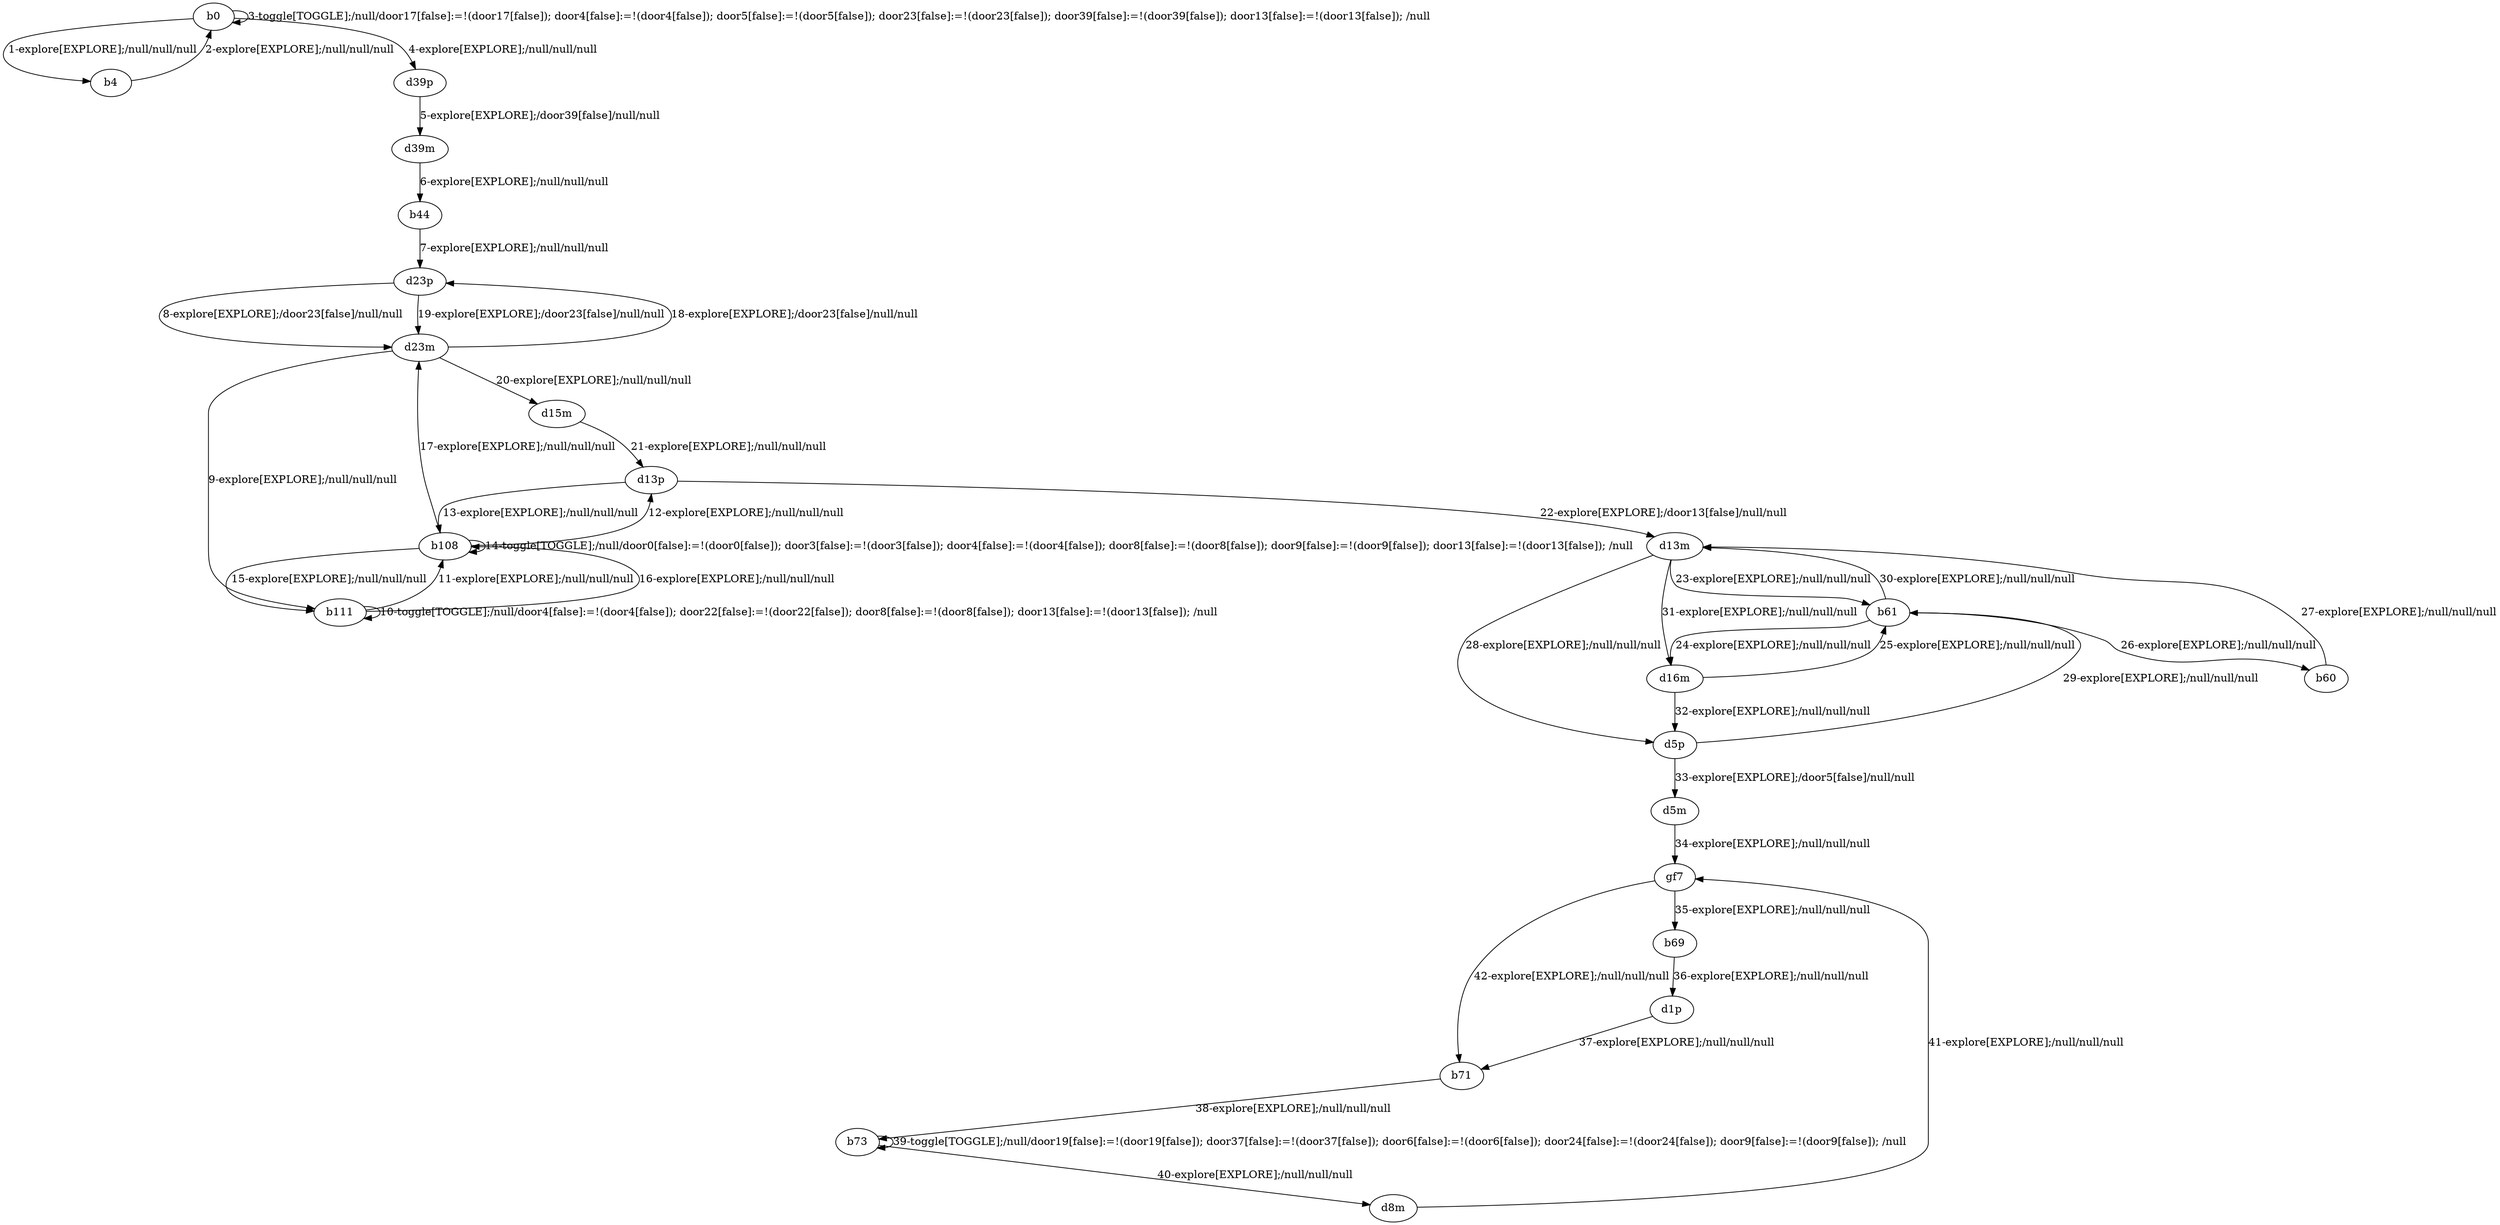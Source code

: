 # Total number of goals covered by this test: 1
# gf7 --> b71

digraph g {
"b0" -> "b4" [label = "1-explore[EXPLORE];/null/null/null"];
"b4" -> "b0" [label = "2-explore[EXPLORE];/null/null/null"];
"b0" -> "b0" [label = "3-toggle[TOGGLE];/null/door17[false]:=!(door17[false]); door4[false]:=!(door4[false]); door5[false]:=!(door5[false]); door23[false]:=!(door23[false]); door39[false]:=!(door39[false]); door13[false]:=!(door13[false]); /null"];
"b0" -> "d39p" [label = "4-explore[EXPLORE];/null/null/null"];
"d39p" -> "d39m" [label = "5-explore[EXPLORE];/door39[false]/null/null"];
"d39m" -> "b44" [label = "6-explore[EXPLORE];/null/null/null"];
"b44" -> "d23p" [label = "7-explore[EXPLORE];/null/null/null"];
"d23p" -> "d23m" [label = "8-explore[EXPLORE];/door23[false]/null/null"];
"d23m" -> "b111" [label = "9-explore[EXPLORE];/null/null/null"];
"b111" -> "b111" [label = "10-toggle[TOGGLE];/null/door4[false]:=!(door4[false]); door22[false]:=!(door22[false]); door8[false]:=!(door8[false]); door13[false]:=!(door13[false]); /null"];
"b111" -> "b108" [label = "11-explore[EXPLORE];/null/null/null"];
"b108" -> "d13p" [label = "12-explore[EXPLORE];/null/null/null"];
"d13p" -> "b108" [label = "13-explore[EXPLORE];/null/null/null"];
"b108" -> "b108" [label = "14-toggle[TOGGLE];/null/door0[false]:=!(door0[false]); door3[false]:=!(door3[false]); door4[false]:=!(door4[false]); door8[false]:=!(door8[false]); door9[false]:=!(door9[false]); door13[false]:=!(door13[false]); /null"];
"b108" -> "b111" [label = "15-explore[EXPLORE];/null/null/null"];
"b111" -> "b108" [label = "16-explore[EXPLORE];/null/null/null"];
"b108" -> "d23m" [label = "17-explore[EXPLORE];/null/null/null"];
"d23m" -> "d23p" [label = "18-explore[EXPLORE];/door23[false]/null/null"];
"d23p" -> "d23m" [label = "19-explore[EXPLORE];/door23[false]/null/null"];
"d23m" -> "d15m" [label = "20-explore[EXPLORE];/null/null/null"];
"d15m" -> "d13p" [label = "21-explore[EXPLORE];/null/null/null"];
"d13p" -> "d13m" [label = "22-explore[EXPLORE];/door13[false]/null/null"];
"d13m" -> "b61" [label = "23-explore[EXPLORE];/null/null/null"];
"b61" -> "d16m" [label = "24-explore[EXPLORE];/null/null/null"];
"d16m" -> "b61" [label = "25-explore[EXPLORE];/null/null/null"];
"b61" -> "b60" [label = "26-explore[EXPLORE];/null/null/null"];
"b60" -> "d13m" [label = "27-explore[EXPLORE];/null/null/null"];
"d13m" -> "d5p" [label = "28-explore[EXPLORE];/null/null/null"];
"d5p" -> "b61" [label = "29-explore[EXPLORE];/null/null/null"];
"b61" -> "d13m" [label = "30-explore[EXPLORE];/null/null/null"];
"d13m" -> "d16m" [label = "31-explore[EXPLORE];/null/null/null"];
"d16m" -> "d5p" [label = "32-explore[EXPLORE];/null/null/null"];
"d5p" -> "d5m" [label = "33-explore[EXPLORE];/door5[false]/null/null"];
"d5m" -> "gf7" [label = "34-explore[EXPLORE];/null/null/null"];
"gf7" -> "b69" [label = "35-explore[EXPLORE];/null/null/null"];
"b69" -> "d1p" [label = "36-explore[EXPLORE];/null/null/null"];
"d1p" -> "b71" [label = "37-explore[EXPLORE];/null/null/null"];
"b71" -> "b73" [label = "38-explore[EXPLORE];/null/null/null"];
"b73" -> "b73" [label = "39-toggle[TOGGLE];/null/door19[false]:=!(door19[false]); door37[false]:=!(door37[false]); door6[false]:=!(door6[false]); door24[false]:=!(door24[false]); door9[false]:=!(door9[false]); /null"];
"b73" -> "d8m" [label = "40-explore[EXPLORE];/null/null/null"];
"d8m" -> "gf7" [label = "41-explore[EXPLORE];/null/null/null"];
"gf7" -> "b71" [label = "42-explore[EXPLORE];/null/null/null"];
}